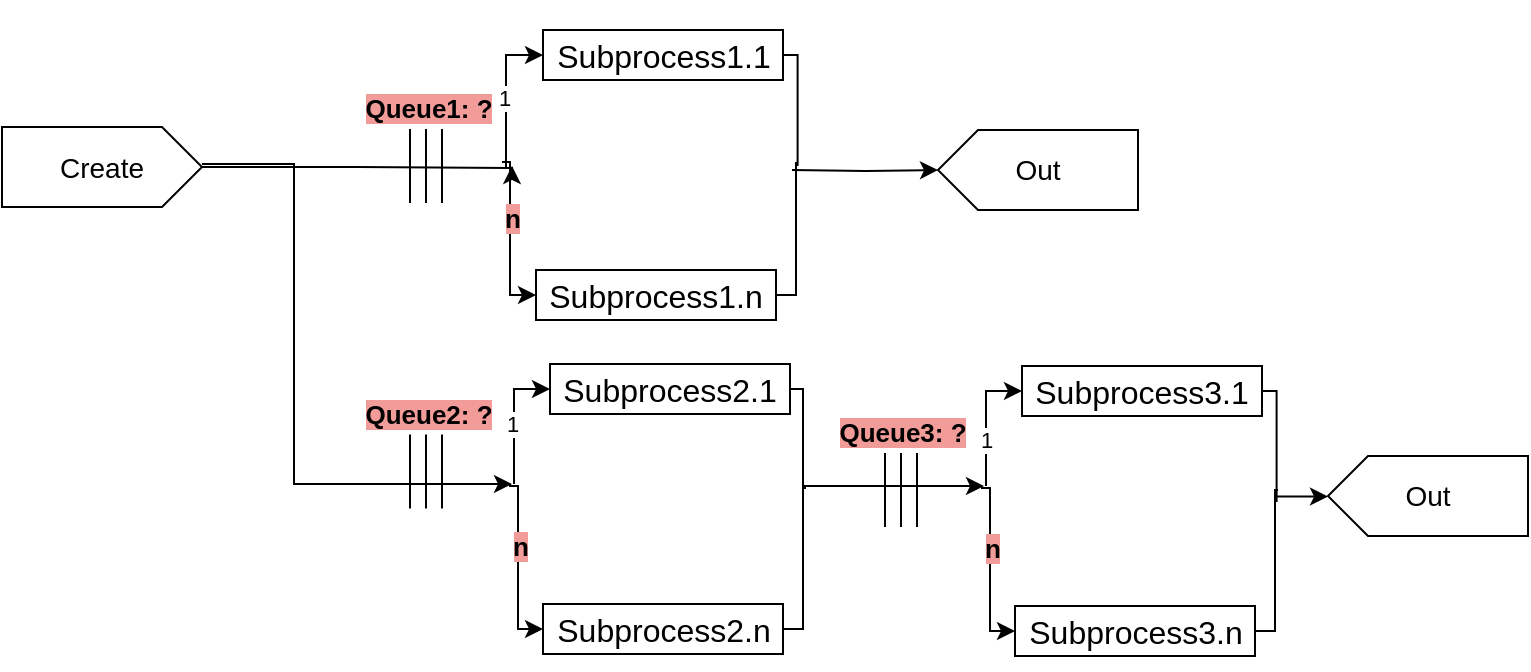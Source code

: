 <mxfile version="22.1.7" type="device">
  <diagram name="Страница — 1" id="motKSsdA2v1K7hYXOHr2">
    <mxGraphModel dx="1050" dy="603" grid="0" gridSize="10" guides="1" tooltips="1" connect="1" arrows="1" fold="1" page="0" pageScale="1" pageWidth="827" pageHeight="1169" math="0" shadow="0">
      <root>
        <mxCell id="0" />
        <mxCell id="1" parent="0" />
        <mxCell id="NPUNZOPuBq6O-DOOjpaj-1" style="edgeStyle=orthogonalEdgeStyle;rounded=0;orthogonalLoop=1;jettySize=auto;html=1;exitX=1;exitY=0.5;exitDx=0;exitDy=0;exitPerimeter=0;labelBackgroundColor=none;fontColor=default;" edge="1" parent="1" source="J_Tf348vmBqkSF3tXNEp-2">
          <mxGeometry relative="1" as="geometry">
            <mxPoint x="564" y="87" as="targetPoint" />
            <Array as="points">
              <mxPoint x="487" y="87" />
              <mxPoint x="487" y="88" />
            </Array>
          </mxGeometry>
        </mxCell>
        <mxCell id="J_Tf348vmBqkSF3tXNEp-2" value="Create" style="html=1;shape=mxgraph.infographic.ribbonSimple;notch1=0;notch2=20;align=center;verticalAlign=middle;fontSize=14;fontStyle=0;whiteSpace=wrap;labelBackgroundColor=none;" parent="1" vertex="1">
          <mxGeometry x="309" y="67.5" width="100" height="40" as="geometry" />
        </mxCell>
        <mxCell id="J_Tf348vmBqkSF3tXNEp-28" style="edgeStyle=orthogonalEdgeStyle;rounded=0;orthogonalLoop=1;jettySize=auto;html=1;entryX=0;entryY=0.5;entryDx=0;entryDy=0;fontColor=default;labelBackgroundColor=none;" parent="1" target="J_Tf348vmBqkSF3tXNEp-26" edge="1">
          <mxGeometry relative="1" as="geometry">
            <mxPoint x="559" y="85" as="sourcePoint" />
            <Array as="points">
              <mxPoint x="563" y="85" />
              <mxPoint x="563" y="152" />
            </Array>
          </mxGeometry>
        </mxCell>
        <mxCell id="NPUNZOPuBq6O-DOOjpaj-9" value="n" style="edgeLabel;html=1;align=center;verticalAlign=middle;resizable=0;points=[];labelBackgroundColor=#F19C99;fontStyle=1;fontSize=13;" vertex="1" connectable="0" parent="J_Tf348vmBqkSF3tXNEp-28">
          <mxGeometry x="-0.229" y="1" relative="1" as="geometry">
            <mxPoint as="offset" />
          </mxGeometry>
        </mxCell>
        <mxCell id="J_Tf348vmBqkSF3tXNEp-9" style="edgeStyle=orthogonalEdgeStyle;rounded=0;orthogonalLoop=1;jettySize=auto;html=1;labelBackgroundColor=none;fontColor=default;" parent="1" source="J_Tf348vmBqkSF3tXNEp-2" edge="1">
          <mxGeometry relative="1" as="geometry">
            <mxPoint x="564" y="246" as="targetPoint" />
            <Array as="points">
              <mxPoint x="455" y="86" />
              <mxPoint x="455" y="246" />
              <mxPoint x="564" y="246" />
            </Array>
          </mxGeometry>
        </mxCell>
        <mxCell id="J_Tf348vmBqkSF3tXNEp-14" value="Out" style="html=1;shape=mxgraph.infographic.ribbonSimple;notch1=0;notch2=20;align=center;verticalAlign=middle;fontSize=14;fontStyle=0;whiteSpace=wrap;labelBackgroundColor=none;rotation=0;flipV=1;flipH=1;" parent="1" vertex="1">
          <mxGeometry x="777" y="69" width="100" height="40" as="geometry" />
        </mxCell>
        <mxCell id="J_Tf348vmBqkSF3tXNEp-18" style="edgeStyle=orthogonalEdgeStyle;rounded=0;orthogonalLoop=1;jettySize=auto;html=1;entryX=1;entryY=0.5;entryDx=0;entryDy=0;entryPerimeter=0;fontColor=default;labelBackgroundColor=none;" parent="1" target="J_Tf348vmBqkSF3tXNEp-14" edge="1">
          <mxGeometry relative="1" as="geometry">
            <mxPoint x="704" y="89" as="sourcePoint" />
          </mxGeometry>
        </mxCell>
        <mxCell id="NPUNZOPuBq6O-DOOjpaj-40" style="edgeStyle=orthogonalEdgeStyle;rounded=0;orthogonalLoop=1;jettySize=auto;html=1;exitX=1;exitY=0.5;exitDx=0;exitDy=0;exitPerimeter=0;entryX=1;entryY=0.5;entryDx=0;entryDy=0;entryPerimeter=0;" edge="1" parent="1" target="J_Tf348vmBqkSF3tXNEp-19">
          <mxGeometry relative="1" as="geometry">
            <mxPoint x="945.759" y="252.276" as="sourcePoint" />
          </mxGeometry>
        </mxCell>
        <mxCell id="J_Tf348vmBqkSF3tXNEp-19" value="Out" style="html=1;shape=mxgraph.infographic.ribbonSimple;notch1=0;notch2=20;align=center;verticalAlign=middle;fontSize=14;fontStyle=0;whiteSpace=wrap;labelBackgroundColor=none;rotation=0;flipV=1;flipH=1;" parent="1" vertex="1">
          <mxGeometry x="972" y="232" width="100" height="40" as="geometry" />
        </mxCell>
        <mxCell id="J_Tf348vmBqkSF3tXNEp-29" style="edgeStyle=orthogonalEdgeStyle;rounded=0;orthogonalLoop=1;jettySize=auto;html=1;exitX=1;exitY=0.5;exitDx=0;exitDy=0;fontColor=default;labelBackgroundColor=none;endArrow=none;endFill=0;" parent="1" source="J_Tf348vmBqkSF3tXNEp-26" edge="1">
          <mxGeometry relative="1" as="geometry">
            <mxPoint x="706" y="85" as="targetPoint" />
            <Array as="points">
              <mxPoint x="706" y="152" />
            </Array>
          </mxGeometry>
        </mxCell>
        <mxCell id="J_Tf348vmBqkSF3tXNEp-34" value="" style="group;fontSize=10;labelBackgroundColor=none;" parent="1" vertex="1" connectable="0">
          <mxGeometry x="572.5" y="124" width="127" height="47" as="geometry" />
        </mxCell>
        <mxCell id="J_Tf348vmBqkSF3tXNEp-26" value="Subprocess1.n" style="rounded=0;whiteSpace=wrap;html=1;fontSize=16;labelBackgroundColor=none;" parent="J_Tf348vmBqkSF3tXNEp-34" vertex="1">
          <mxGeometry x="3.5" y="15" width="120" height="25" as="geometry" />
        </mxCell>
        <mxCell id="J_Tf348vmBqkSF3tXNEp-36" value="" style="group;labelBackgroundColor=none;fontSize=13;" parent="1" vertex="1" connectable="0">
          <mxGeometry x="491.5" y="45" width="71" height="60.5" as="geometry" />
        </mxCell>
        <mxCell id="J_Tf348vmBqkSF3tXNEp-33" value="" style="group;labelBackgroundColor=none;" parent="J_Tf348vmBqkSF3tXNEp-36" vertex="1" connectable="0">
          <mxGeometry x="21.5" y="23.5" width="16" height="37" as="geometry" />
        </mxCell>
        <mxCell id="J_Tf348vmBqkSF3tXNEp-30" value="" style="endArrow=none;html=1;rounded=0;fontColor=default;labelBackgroundColor=none;" parent="J_Tf348vmBqkSF3tXNEp-33" edge="1">
          <mxGeometry width="50" height="50" relative="1" as="geometry">
            <mxPoint x="16" y="37" as="sourcePoint" />
            <mxPoint x="16" as="targetPoint" />
          </mxGeometry>
        </mxCell>
        <mxCell id="J_Tf348vmBqkSF3tXNEp-31" value="" style="endArrow=none;html=1;rounded=0;fontColor=default;labelBackgroundColor=none;" parent="J_Tf348vmBqkSF3tXNEp-33" edge="1">
          <mxGeometry width="50" height="50" relative="1" as="geometry">
            <mxPoint x="8" y="37" as="sourcePoint" />
            <mxPoint x="8" as="targetPoint" />
          </mxGeometry>
        </mxCell>
        <mxCell id="J_Tf348vmBqkSF3tXNEp-32" value="" style="endArrow=none;html=1;rounded=0;fontColor=default;labelBackgroundColor=none;" parent="J_Tf348vmBqkSF3tXNEp-33" edge="1">
          <mxGeometry width="50" height="50" relative="1" as="geometry">
            <mxPoint y="37" as="sourcePoint" />
            <mxPoint as="targetPoint" />
          </mxGeometry>
        </mxCell>
        <mxCell id="J_Tf348vmBqkSF3tXNEp-35" value="&lt;font style=&quot;font-size: 13px;&quot;&gt;Queue1: ?&lt;/font&gt;" style="text;html=1;align=center;verticalAlign=middle;resizable=0;points=[];autosize=1;strokeColor=none;fillColor=none;labelBackgroundColor=#F19C99;fontSize=13;fontStyle=1" parent="J_Tf348vmBqkSF3tXNEp-36" vertex="1">
          <mxGeometry x="-11" y="-1" width="82" height="28" as="geometry" />
        </mxCell>
        <mxCell id="J_Tf348vmBqkSF3tXNEp-43" value="" style="group;fontStyle=4;labelBackgroundColor=none;" parent="1" vertex="1" connectable="0">
          <mxGeometry x="491.5" y="197.75" width="71" height="60.5" as="geometry" />
        </mxCell>
        <mxCell id="J_Tf348vmBqkSF3tXNEp-44" value="" style="group;labelBackgroundColor=none;" parent="J_Tf348vmBqkSF3tXNEp-43" vertex="1" connectable="0">
          <mxGeometry x="21.5" y="23.5" width="16" height="37" as="geometry" />
        </mxCell>
        <mxCell id="J_Tf348vmBqkSF3tXNEp-45" value="" style="endArrow=none;html=1;rounded=0;fontColor=default;labelBackgroundColor=none;" parent="J_Tf348vmBqkSF3tXNEp-44" edge="1">
          <mxGeometry width="50" height="50" relative="1" as="geometry">
            <mxPoint x="16" y="37" as="sourcePoint" />
            <mxPoint x="16" as="targetPoint" />
          </mxGeometry>
        </mxCell>
        <mxCell id="J_Tf348vmBqkSF3tXNEp-46" value="" style="endArrow=none;html=1;rounded=0;fontColor=default;labelBackgroundColor=none;" parent="J_Tf348vmBqkSF3tXNEp-44" edge="1">
          <mxGeometry width="50" height="50" relative="1" as="geometry">
            <mxPoint x="8" y="37" as="sourcePoint" />
            <mxPoint x="8" as="targetPoint" />
          </mxGeometry>
        </mxCell>
        <mxCell id="J_Tf348vmBqkSF3tXNEp-47" value="" style="endArrow=none;html=1;rounded=0;fontColor=default;labelBackgroundColor=none;" parent="J_Tf348vmBqkSF3tXNEp-44" edge="1">
          <mxGeometry width="50" height="50" relative="1" as="geometry">
            <mxPoint y="37" as="sourcePoint" />
            <mxPoint as="targetPoint" />
          </mxGeometry>
        </mxCell>
        <mxCell id="J_Tf348vmBqkSF3tXNEp-48" value="&lt;font style=&quot;font-size: 13px;&quot;&gt;Queue2: ?&lt;/font&gt;" style="text;html=1;align=center;verticalAlign=middle;resizable=0;points=[];autosize=1;strokeColor=none;fillColor=none;labelBackgroundColor=#F19C99;fontStyle=1;fontSize=13;" parent="J_Tf348vmBqkSF3tXNEp-43" vertex="1">
          <mxGeometry x="-11" y="-1" width="82" height="28" as="geometry" />
        </mxCell>
        <mxCell id="NPUNZOPuBq6O-DOOjpaj-2" value="" style="group;fontSize=10;labelBackgroundColor=none;" vertex="1" connectable="0" parent="1">
          <mxGeometry x="576" y="4" width="127" height="47" as="geometry" />
        </mxCell>
        <mxCell id="NPUNZOPuBq6O-DOOjpaj-5" style="edgeStyle=orthogonalEdgeStyle;rounded=0;orthogonalLoop=1;jettySize=auto;html=1;entryX=0;entryY=0.5;entryDx=0;entryDy=0;labelBackgroundColor=none;fontColor=default;" edge="1" parent="NPUNZOPuBq6O-DOOjpaj-2" target="NPUNZOPuBq6O-DOOjpaj-3">
          <mxGeometry relative="1" as="geometry">
            <mxPoint x="-15" y="84" as="sourcePoint" />
            <Array as="points">
              <mxPoint x="-15" y="28" />
            </Array>
          </mxGeometry>
        </mxCell>
        <mxCell id="NPUNZOPuBq6O-DOOjpaj-8" value="1" style="edgeLabel;html=1;align=center;verticalAlign=middle;resizable=0;points=[];" vertex="1" connectable="0" parent="NPUNZOPuBq6O-DOOjpaj-5">
          <mxGeometry x="-0.072" y="1" relative="1" as="geometry">
            <mxPoint as="offset" />
          </mxGeometry>
        </mxCell>
        <mxCell id="NPUNZOPuBq6O-DOOjpaj-6" style="edgeStyle=orthogonalEdgeStyle;rounded=0;orthogonalLoop=1;jettySize=auto;html=1;exitX=1;exitY=0.5;exitDx=0;exitDy=0;endArrow=none;endFill=0;" edge="1" parent="NPUNZOPuBq6O-DOOjpaj-2" source="NPUNZOPuBq6O-DOOjpaj-3">
          <mxGeometry relative="1" as="geometry">
            <mxPoint x="130.8" y="83.0" as="targetPoint" />
            <Array as="points">
              <mxPoint x="131" y="28" />
            </Array>
          </mxGeometry>
        </mxCell>
        <mxCell id="NPUNZOPuBq6O-DOOjpaj-3" value="Subprocess1.1" style="rounded=0;whiteSpace=wrap;html=1;fontSize=16;labelBackgroundColor=none;" vertex="1" parent="NPUNZOPuBq6O-DOOjpaj-2">
          <mxGeometry x="3.5" y="15" width="120" height="25" as="geometry" />
        </mxCell>
        <mxCell id="NPUNZOPuBq6O-DOOjpaj-10" style="edgeStyle=orthogonalEdgeStyle;rounded=0;orthogonalLoop=1;jettySize=auto;html=1;entryX=0;entryY=0.5;entryDx=0;entryDy=0;fontColor=default;labelBackgroundColor=none;" edge="1" parent="1" target="NPUNZOPuBq6O-DOOjpaj-14">
          <mxGeometry relative="1" as="geometry">
            <mxPoint x="563" y="246" as="sourcePoint" />
            <Array as="points">
              <mxPoint x="563" y="247" />
              <mxPoint x="567" y="247" />
              <mxPoint x="567" y="319" />
            </Array>
          </mxGeometry>
        </mxCell>
        <mxCell id="NPUNZOPuBq6O-DOOjpaj-11" value="n" style="edgeLabel;html=1;align=center;verticalAlign=middle;resizable=0;points=[];fontStyle=1;fontSize=13;labelBackgroundColor=#F19C99;" vertex="1" connectable="0" parent="NPUNZOPuBq6O-DOOjpaj-10">
          <mxGeometry x="-0.229" y="1" relative="1" as="geometry">
            <mxPoint as="offset" />
          </mxGeometry>
        </mxCell>
        <mxCell id="NPUNZOPuBq6O-DOOjpaj-12" style="edgeStyle=orthogonalEdgeStyle;rounded=0;orthogonalLoop=1;jettySize=auto;html=1;exitX=1;exitY=0.5;exitDx=0;exitDy=0;fontColor=default;labelBackgroundColor=none;endArrow=none;endFill=0;" edge="1" parent="1" source="NPUNZOPuBq6O-DOOjpaj-14">
          <mxGeometry relative="1" as="geometry">
            <mxPoint x="711" y="248" as="targetPoint" />
            <Array as="points">
              <mxPoint x="709.5" y="319" />
            </Array>
          </mxGeometry>
        </mxCell>
        <mxCell id="NPUNZOPuBq6O-DOOjpaj-13" value="" style="group;fontSize=10;labelBackgroundColor=none;" vertex="1" connectable="0" parent="1">
          <mxGeometry x="576" y="291" width="127" height="47" as="geometry" />
        </mxCell>
        <mxCell id="NPUNZOPuBq6O-DOOjpaj-14" value="Subprocess2.n" style="rounded=0;whiteSpace=wrap;html=1;fontSize=16;labelBackgroundColor=none;" vertex="1" parent="NPUNZOPuBq6O-DOOjpaj-13">
          <mxGeometry x="3.5" y="15" width="120" height="25" as="geometry" />
        </mxCell>
        <mxCell id="NPUNZOPuBq6O-DOOjpaj-15" value="" style="group;fontSize=10;labelBackgroundColor=none;" vertex="1" connectable="0" parent="1">
          <mxGeometry x="579.5" y="171" width="127" height="47" as="geometry" />
        </mxCell>
        <mxCell id="NPUNZOPuBq6O-DOOjpaj-16" style="edgeStyle=orthogonalEdgeStyle;rounded=0;orthogonalLoop=1;jettySize=auto;html=1;entryX=0;entryY=0.5;entryDx=0;entryDy=0;labelBackgroundColor=none;fontColor=default;" edge="1" parent="NPUNZOPuBq6O-DOOjpaj-15" target="NPUNZOPuBq6O-DOOjpaj-19">
          <mxGeometry relative="1" as="geometry">
            <mxPoint x="-14.5" y="75" as="sourcePoint" />
            <Array as="points">
              <mxPoint x="-15" y="28" />
            </Array>
          </mxGeometry>
        </mxCell>
        <mxCell id="NPUNZOPuBq6O-DOOjpaj-17" value="1" style="edgeLabel;html=1;align=center;verticalAlign=middle;resizable=0;points=[];" vertex="1" connectable="0" parent="NPUNZOPuBq6O-DOOjpaj-16">
          <mxGeometry x="-0.072" y="1" relative="1" as="geometry">
            <mxPoint as="offset" />
          </mxGeometry>
        </mxCell>
        <mxCell id="NPUNZOPuBq6O-DOOjpaj-37" style="edgeStyle=orthogonalEdgeStyle;rounded=0;orthogonalLoop=1;jettySize=auto;html=1;exitX=1;exitY=0.5;exitDx=0;exitDy=0;endArrow=classic;endFill=1;" edge="1" parent="NPUNZOPuBq6O-DOOjpaj-15" source="NPUNZOPuBq6O-DOOjpaj-19">
          <mxGeometry relative="1" as="geometry">
            <mxPoint x="220.5" y="76" as="targetPoint" />
            <Array as="points">
              <mxPoint x="130" y="28" />
              <mxPoint x="130" y="76" />
            </Array>
          </mxGeometry>
        </mxCell>
        <mxCell id="NPUNZOPuBq6O-DOOjpaj-19" value="Subprocess2.1" style="rounded=0;whiteSpace=wrap;html=1;fontSize=16;labelBackgroundColor=none;" vertex="1" parent="NPUNZOPuBq6O-DOOjpaj-15">
          <mxGeometry x="3.5" y="15" width="120" height="25" as="geometry" />
        </mxCell>
        <mxCell id="NPUNZOPuBq6O-DOOjpaj-25" style="edgeStyle=orthogonalEdgeStyle;rounded=0;orthogonalLoop=1;jettySize=auto;html=1;entryX=0;entryY=0.5;entryDx=0;entryDy=0;fontColor=default;labelBackgroundColor=none;" edge="1" parent="1" target="NPUNZOPuBq6O-DOOjpaj-30">
          <mxGeometry relative="1" as="geometry">
            <mxPoint x="799" y="247" as="sourcePoint" />
            <Array as="points">
              <mxPoint x="799" y="248" />
              <mxPoint x="803" y="248" />
              <mxPoint x="803" y="320" />
            </Array>
          </mxGeometry>
        </mxCell>
        <mxCell id="NPUNZOPuBq6O-DOOjpaj-26" value="n" style="edgeLabel;html=1;align=center;verticalAlign=middle;resizable=0;points=[];fontSize=13;fontStyle=1;labelBackgroundColor=#F19C99;" vertex="1" connectable="0" parent="NPUNZOPuBq6O-DOOjpaj-25">
          <mxGeometry x="-0.229" y="1" relative="1" as="geometry">
            <mxPoint as="offset" />
          </mxGeometry>
        </mxCell>
        <mxCell id="NPUNZOPuBq6O-DOOjpaj-27" style="edgeStyle=orthogonalEdgeStyle;rounded=0;orthogonalLoop=1;jettySize=auto;html=1;exitX=1;exitY=0.5;exitDx=0;exitDy=0;fontColor=default;labelBackgroundColor=none;endArrow=none;endFill=0;" edge="1" parent="1" source="NPUNZOPuBq6O-DOOjpaj-30">
          <mxGeometry relative="1" as="geometry">
            <mxPoint x="947" y="249" as="targetPoint" />
            <Array as="points">
              <mxPoint x="945.5" y="320" />
            </Array>
          </mxGeometry>
        </mxCell>
        <mxCell id="NPUNZOPuBq6O-DOOjpaj-29" value="" style="group;fontSize=10;labelBackgroundColor=none;" vertex="1" connectable="0" parent="1">
          <mxGeometry x="812" y="292" width="127" height="47" as="geometry" />
        </mxCell>
        <mxCell id="NPUNZOPuBq6O-DOOjpaj-30" value="Subprocess3.n" style="rounded=0;whiteSpace=wrap;html=1;fontSize=16;labelBackgroundColor=none;" vertex="1" parent="NPUNZOPuBq6O-DOOjpaj-29">
          <mxGeometry x="3.5" y="15" width="120" height="25" as="geometry" />
        </mxCell>
        <mxCell id="NPUNZOPuBq6O-DOOjpaj-31" value="" style="group;fontSize=10;labelBackgroundColor=none;" vertex="1" connectable="0" parent="1">
          <mxGeometry x="815.5" y="172" width="127" height="47" as="geometry" />
        </mxCell>
        <mxCell id="NPUNZOPuBq6O-DOOjpaj-32" style="edgeStyle=orthogonalEdgeStyle;rounded=0;orthogonalLoop=1;jettySize=auto;html=1;entryX=0;entryY=0.5;entryDx=0;entryDy=0;labelBackgroundColor=none;fontColor=default;" edge="1" parent="NPUNZOPuBq6O-DOOjpaj-31" target="NPUNZOPuBq6O-DOOjpaj-36">
          <mxGeometry relative="1" as="geometry">
            <mxPoint x="-14.5" y="75" as="sourcePoint" />
            <Array as="points">
              <mxPoint x="-15" y="28" />
            </Array>
          </mxGeometry>
        </mxCell>
        <mxCell id="NPUNZOPuBq6O-DOOjpaj-33" value="1" style="edgeLabel;html=1;align=center;verticalAlign=middle;resizable=0;points=[];" vertex="1" connectable="0" parent="NPUNZOPuBq6O-DOOjpaj-32">
          <mxGeometry x="-0.072" y="1" relative="1" as="geometry">
            <mxPoint x="1" y="7" as="offset" />
          </mxGeometry>
        </mxCell>
        <mxCell id="NPUNZOPuBq6O-DOOjpaj-34" style="edgeStyle=orthogonalEdgeStyle;rounded=0;orthogonalLoop=1;jettySize=auto;html=1;exitX=1;exitY=0.5;exitDx=0;exitDy=0;endArrow=none;endFill=0;" edge="1" parent="NPUNZOPuBq6O-DOOjpaj-31" source="NPUNZOPuBq6O-DOOjpaj-36">
          <mxGeometry relative="1" as="geometry">
            <mxPoint x="130.8" y="83.0" as="targetPoint" />
            <Array as="points">
              <mxPoint x="131" y="28" />
            </Array>
          </mxGeometry>
        </mxCell>
        <mxCell id="NPUNZOPuBq6O-DOOjpaj-36" value="Subprocess3.1" style="rounded=0;whiteSpace=wrap;html=1;fontSize=16;labelBackgroundColor=none;" vertex="1" parent="NPUNZOPuBq6O-DOOjpaj-31">
          <mxGeometry x="3.5" y="15" width="120" height="25" as="geometry" />
        </mxCell>
        <mxCell id="NPUNZOPuBq6O-DOOjpaj-41" value="" style="group;fontStyle=4;labelBackgroundColor=none;" vertex="1" connectable="0" parent="1">
          <mxGeometry x="729" y="207" width="71" height="60.5" as="geometry" />
        </mxCell>
        <mxCell id="NPUNZOPuBq6O-DOOjpaj-42" value="" style="group;labelBackgroundColor=none;" vertex="1" connectable="0" parent="NPUNZOPuBq6O-DOOjpaj-41">
          <mxGeometry x="21.5" y="23.5" width="16" height="37" as="geometry" />
        </mxCell>
        <mxCell id="NPUNZOPuBq6O-DOOjpaj-43" value="" style="endArrow=none;html=1;rounded=0;fontColor=default;labelBackgroundColor=none;" edge="1" parent="NPUNZOPuBq6O-DOOjpaj-42">
          <mxGeometry width="50" height="50" relative="1" as="geometry">
            <mxPoint x="16" y="37" as="sourcePoint" />
            <mxPoint x="16" as="targetPoint" />
          </mxGeometry>
        </mxCell>
        <mxCell id="NPUNZOPuBq6O-DOOjpaj-44" value="" style="endArrow=none;html=1;rounded=0;fontColor=default;labelBackgroundColor=none;" edge="1" parent="NPUNZOPuBq6O-DOOjpaj-42">
          <mxGeometry width="50" height="50" relative="1" as="geometry">
            <mxPoint x="8" y="37" as="sourcePoint" />
            <mxPoint x="8" as="targetPoint" />
          </mxGeometry>
        </mxCell>
        <mxCell id="NPUNZOPuBq6O-DOOjpaj-45" value="" style="endArrow=none;html=1;rounded=0;fontColor=default;labelBackgroundColor=none;" edge="1" parent="NPUNZOPuBq6O-DOOjpaj-42">
          <mxGeometry width="50" height="50" relative="1" as="geometry">
            <mxPoint y="37" as="sourcePoint" />
            <mxPoint as="targetPoint" />
          </mxGeometry>
        </mxCell>
        <mxCell id="NPUNZOPuBq6O-DOOjpaj-46" value="&lt;font style=&quot;font-size: 13px;&quot;&gt;Queue3: ?&lt;/font&gt;" style="text;html=1;align=center;verticalAlign=middle;resizable=0;points=[];autosize=1;strokeColor=none;fillColor=none;labelBackgroundColor=#F19C99;fontStyle=1;fontSize=13;" vertex="1" parent="NPUNZOPuBq6O-DOOjpaj-41">
          <mxGeometry x="-11" y="-1" width="82" height="28" as="geometry" />
        </mxCell>
      </root>
    </mxGraphModel>
  </diagram>
</mxfile>
